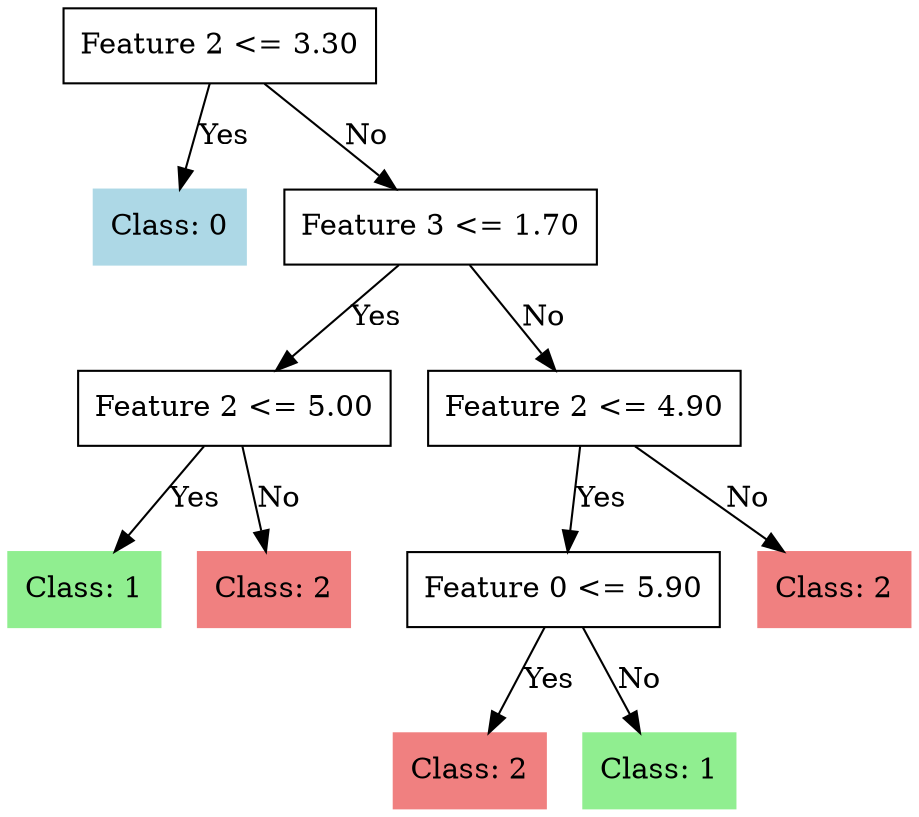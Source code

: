 digraph {
	node [shape=box]
	1 [label="Feature 2 <= 3.30"]
	1 -> "1L" [label=Yes]
	1 -> "1R" [label=No]
	"1L" [label="Class: 0" color=lightblue style=filled]
	"1R" [label="Feature 3 <= 1.70"]
	"1R" -> "1RL" [label=Yes]
	"1R" -> "1RR" [label=No]
	"1RL" [label="Feature 2 <= 5.00"]
	"1RL" -> "1RLL" [label=Yes]
	"1RL" -> "1RLR" [label=No]
	"1RLL" [label="Class: 1" color=lightgreen style=filled]
	"1RLR" [label="Class: 2" color=lightcoral style=filled]
	"1RR" [label="Feature 2 <= 4.90"]
	"1RR" -> "1RRL" [label=Yes]
	"1RR" -> "1RRR" [label=No]
	"1RRL" [label="Feature 0 <= 5.90"]
	"1RRL" -> "1RRLL" [label=Yes]
	"1RRL" -> "1RRLR" [label=No]
	"1RRLL" [label="Class: 2" color=lightcoral style=filled]
	"1RRLR" [label="Class: 1" color=lightgreen style=filled]
	"1RRR" [label="Class: 2" color=lightcoral style=filled]
}
